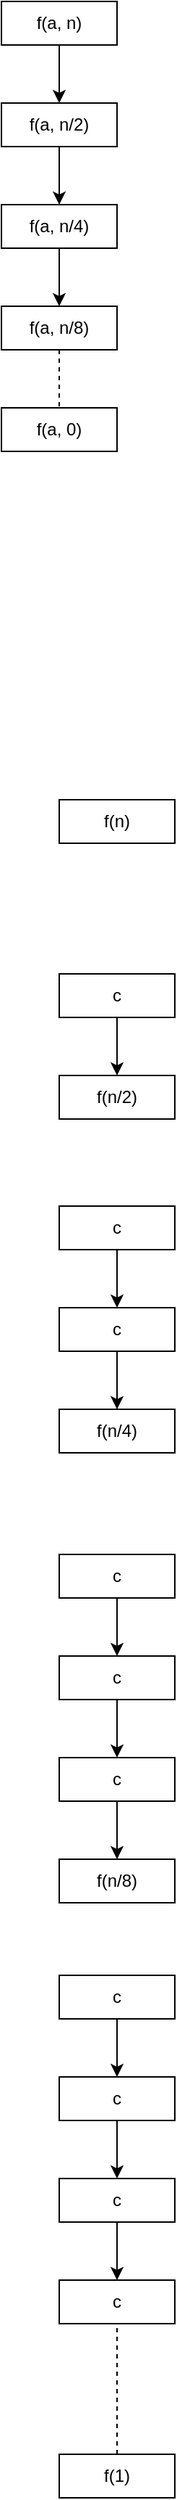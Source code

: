 <mxfile version="26.0.15">
  <diagram name="Page-1" id="UuCJ6fsK7zV0zCTbm2EQ">
    <mxGraphModel dx="786" dy="455" grid="1" gridSize="10" guides="1" tooltips="1" connect="1" arrows="1" fold="1" page="1" pageScale="1" pageWidth="850" pageHeight="1100" math="0" shadow="0">
      <root>
        <mxCell id="0" />
        <mxCell id="1" parent="0" />
        <mxCell id="BYHH9eYI5WnV_k_x5oV5-1" value="f(a, n)" style="rounded=0;whiteSpace=wrap;html=1;" vertex="1" parent="1">
          <mxGeometry x="280" y="90" width="80" height="30" as="geometry" />
        </mxCell>
        <mxCell id="BYHH9eYI5WnV_k_x5oV5-5" value="" style="edgeStyle=orthogonalEdgeStyle;rounded=0;orthogonalLoop=1;jettySize=auto;html=1;exitX=0.5;exitY=1;exitDx=0;exitDy=0;" edge="1" parent="1" source="BYHH9eYI5WnV_k_x5oV5-2" target="BYHH9eYI5WnV_k_x5oV5-4">
          <mxGeometry relative="1" as="geometry" />
        </mxCell>
        <mxCell id="BYHH9eYI5WnV_k_x5oV5-2" value="f(a, n/2)" style="rounded=0;whiteSpace=wrap;html=1;" vertex="1" parent="1">
          <mxGeometry x="280" y="160" width="80" height="30" as="geometry" />
        </mxCell>
        <mxCell id="BYHH9eYI5WnV_k_x5oV5-3" value="" style="endArrow=classic;html=1;rounded=0;exitX=0.5;exitY=1;exitDx=0;exitDy=0;" edge="1" parent="1" source="BYHH9eYI5WnV_k_x5oV5-1" target="BYHH9eYI5WnV_k_x5oV5-2">
          <mxGeometry width="50" height="50" relative="1" as="geometry">
            <mxPoint x="380" y="260" as="sourcePoint" />
            <mxPoint x="430" y="210" as="targetPoint" />
          </mxGeometry>
        </mxCell>
        <mxCell id="BYHH9eYI5WnV_k_x5oV5-4" value="f(a, n/4)" style="rounded=0;whiteSpace=wrap;html=1;" vertex="1" parent="1">
          <mxGeometry x="280" y="230" width="80" height="30" as="geometry" />
        </mxCell>
        <mxCell id="BYHH9eYI5WnV_k_x5oV5-7" value="" style="edgeStyle=orthogonalEdgeStyle;rounded=0;orthogonalLoop=1;jettySize=auto;html=1;exitX=0.5;exitY=1;exitDx=0;exitDy=0;" edge="1" parent="1" target="BYHH9eYI5WnV_k_x5oV5-8" source="BYHH9eYI5WnV_k_x5oV5-4">
          <mxGeometry relative="1" as="geometry">
            <mxPoint x="320" y="280" as="sourcePoint" />
            <Array as="points">
              <mxPoint x="320" y="290" />
              <mxPoint x="320" y="290" />
            </Array>
          </mxGeometry>
        </mxCell>
        <mxCell id="BYHH9eYI5WnV_k_x5oV5-8" value="f(a, n/8)" style="rounded=0;whiteSpace=wrap;html=1;" vertex="1" parent="1">
          <mxGeometry x="280" y="300" width="80" height="30" as="geometry" />
        </mxCell>
        <mxCell id="BYHH9eYI5WnV_k_x5oV5-9" value="f(a, 0)" style="rounded=0;whiteSpace=wrap;html=1;" vertex="1" parent="1">
          <mxGeometry x="280" y="370" width="80" height="30" as="geometry" />
        </mxCell>
        <mxCell id="BYHH9eYI5WnV_k_x5oV5-11" value="" style="endArrow=none;dashed=1;html=1;rounded=0;entryX=0.5;entryY=0;entryDx=0;entryDy=0;exitX=0.5;exitY=1;exitDx=0;exitDy=0;" edge="1" parent="1" source="BYHH9eYI5WnV_k_x5oV5-8" target="BYHH9eYI5WnV_k_x5oV5-9">
          <mxGeometry width="50" height="50" relative="1" as="geometry">
            <mxPoint x="380" y="260" as="sourcePoint" />
            <mxPoint x="430" y="210" as="targetPoint" />
          </mxGeometry>
        </mxCell>
        <mxCell id="BYHH9eYI5WnV_k_x5oV5-16" value="c" style="rounded=0;whiteSpace=wrap;html=1;" vertex="1" parent="1">
          <mxGeometry x="320" y="760" width="80" height="30" as="geometry" />
        </mxCell>
        <mxCell id="BYHH9eYI5WnV_k_x5oV5-17" value="f(n/2)" style="rounded=0;whiteSpace=wrap;html=1;" vertex="1" parent="1">
          <mxGeometry x="320" y="830" width="80" height="30" as="geometry" />
        </mxCell>
        <mxCell id="BYHH9eYI5WnV_k_x5oV5-18" value="" style="endArrow=classic;html=1;rounded=0;entryX=0.5;entryY=0;entryDx=0;entryDy=0;exitX=0.5;exitY=1;exitDx=0;exitDy=0;" edge="1" parent="1" source="BYHH9eYI5WnV_k_x5oV5-16" target="BYHH9eYI5WnV_k_x5oV5-17">
          <mxGeometry width="50" height="50" relative="1" as="geometry">
            <mxPoint x="390" y="800" as="sourcePoint" />
            <mxPoint x="340" y="850" as="targetPoint" />
          </mxGeometry>
        </mxCell>
        <mxCell id="BYHH9eYI5WnV_k_x5oV5-19" value="f(n)" style="rounded=0;whiteSpace=wrap;html=1;" vertex="1" parent="1">
          <mxGeometry x="320" y="640" width="80" height="30" as="geometry" />
        </mxCell>
        <mxCell id="BYHH9eYI5WnV_k_x5oV5-33" style="edgeStyle=orthogonalEdgeStyle;rounded=0;orthogonalLoop=1;jettySize=auto;html=1;exitX=0.5;exitY=1;exitDx=0;exitDy=0;entryX=0.5;entryY=0;entryDx=0;entryDy=0;" edge="1" parent="1" source="BYHH9eYI5WnV_k_x5oV5-21" target="BYHH9eYI5WnV_k_x5oV5-22">
          <mxGeometry relative="1" as="geometry" />
        </mxCell>
        <mxCell id="BYHH9eYI5WnV_k_x5oV5-21" value="c" style="rounded=0;whiteSpace=wrap;html=1;" vertex="1" parent="1">
          <mxGeometry x="320" y="990" width="80" height="30" as="geometry" />
        </mxCell>
        <mxCell id="BYHH9eYI5WnV_k_x5oV5-22" value="f(n/4)" style="rounded=0;whiteSpace=wrap;html=1;" vertex="1" parent="1">
          <mxGeometry x="320" y="1060" width="80" height="30" as="geometry" />
        </mxCell>
        <mxCell id="BYHH9eYI5WnV_k_x5oV5-24" value="c" style="rounded=0;whiteSpace=wrap;html=1;" vertex="1" parent="1">
          <mxGeometry x="320" y="920" width="80" height="30" as="geometry" />
        </mxCell>
        <mxCell id="BYHH9eYI5WnV_k_x5oV5-25" value="" style="endArrow=classic;html=1;rounded=0;exitX=0.5;exitY=1;exitDx=0;exitDy=0;entryX=0.5;entryY=0;entryDx=0;entryDy=0;" edge="1" parent="1" source="BYHH9eYI5WnV_k_x5oV5-24" target="BYHH9eYI5WnV_k_x5oV5-21">
          <mxGeometry width="50" height="50" relative="1" as="geometry">
            <mxPoint x="190" y="1030" as="sourcePoint" />
            <mxPoint x="190" y="1070" as="targetPoint" />
          </mxGeometry>
        </mxCell>
        <mxCell id="BYHH9eYI5WnV_k_x5oV5-26" value="c" style="rounded=0;whiteSpace=wrap;html=1;" vertex="1" parent="1">
          <mxGeometry x="320" y="1300" width="80" height="30" as="geometry" />
        </mxCell>
        <mxCell id="BYHH9eYI5WnV_k_x5oV5-27" value="f(n/8)" style="rounded=0;whiteSpace=wrap;html=1;" vertex="1" parent="1">
          <mxGeometry x="320" y="1370" width="80" height="30" as="geometry" />
        </mxCell>
        <mxCell id="BYHH9eYI5WnV_k_x5oV5-28" value="" style="endArrow=classic;html=1;rounded=0;entryX=0.5;entryY=0;entryDx=0;entryDy=0;exitX=0.5;exitY=1;exitDx=0;exitDy=0;" edge="1" parent="1" source="BYHH9eYI5WnV_k_x5oV5-26" target="BYHH9eYI5WnV_k_x5oV5-27">
          <mxGeometry width="50" height="50" relative="1" as="geometry">
            <mxPoint x="390" y="1340" as="sourcePoint" />
            <mxPoint x="340" y="1390" as="targetPoint" />
          </mxGeometry>
        </mxCell>
        <mxCell id="BYHH9eYI5WnV_k_x5oV5-29" value="c" style="rounded=0;whiteSpace=wrap;html=1;" vertex="1" parent="1">
          <mxGeometry x="320" y="1230" width="80" height="30" as="geometry" />
        </mxCell>
        <mxCell id="BYHH9eYI5WnV_k_x5oV5-30" value="" style="endArrow=classic;html=1;rounded=0;exitX=0.5;exitY=1;exitDx=0;exitDy=0;entryX=0.5;entryY=0;entryDx=0;entryDy=0;" edge="1" parent="1" source="BYHH9eYI5WnV_k_x5oV5-29" target="BYHH9eYI5WnV_k_x5oV5-26">
          <mxGeometry width="50" height="50" relative="1" as="geometry">
            <mxPoint x="190" y="1340" as="sourcePoint" />
            <mxPoint x="190" y="1380" as="targetPoint" />
          </mxGeometry>
        </mxCell>
        <mxCell id="BYHH9eYI5WnV_k_x5oV5-35" style="edgeStyle=orthogonalEdgeStyle;rounded=0;orthogonalLoop=1;jettySize=auto;html=1;exitX=0.5;exitY=1;exitDx=0;exitDy=0;" edge="1" parent="1" source="BYHH9eYI5WnV_k_x5oV5-34" target="BYHH9eYI5WnV_k_x5oV5-29">
          <mxGeometry relative="1" as="geometry" />
        </mxCell>
        <mxCell id="BYHH9eYI5WnV_k_x5oV5-34" value="c" style="rounded=0;whiteSpace=wrap;html=1;" vertex="1" parent="1">
          <mxGeometry x="320" y="1160" width="80" height="30" as="geometry" />
        </mxCell>
        <mxCell id="BYHH9eYI5WnV_k_x5oV5-36" value="c" style="rounded=0;whiteSpace=wrap;html=1;" vertex="1" parent="1">
          <mxGeometry x="320" y="1590" width="80" height="30" as="geometry" />
        </mxCell>
        <mxCell id="BYHH9eYI5WnV_k_x5oV5-37" value="c" style="rounded=0;whiteSpace=wrap;html=1;" vertex="1" parent="1">
          <mxGeometry x="320" y="1660" width="80" height="30" as="geometry" />
        </mxCell>
        <mxCell id="BYHH9eYI5WnV_k_x5oV5-38" value="" style="endArrow=classic;html=1;rounded=0;entryX=0.5;entryY=0;entryDx=0;entryDy=0;exitX=0.5;exitY=1;exitDx=0;exitDy=0;" edge="1" parent="1" source="BYHH9eYI5WnV_k_x5oV5-36" target="BYHH9eYI5WnV_k_x5oV5-37">
          <mxGeometry width="50" height="50" relative="1" as="geometry">
            <mxPoint x="390" y="1630" as="sourcePoint" />
            <mxPoint x="340" y="1680" as="targetPoint" />
          </mxGeometry>
        </mxCell>
        <mxCell id="BYHH9eYI5WnV_k_x5oV5-39" value="c" style="rounded=0;whiteSpace=wrap;html=1;" vertex="1" parent="1">
          <mxGeometry x="320" y="1520" width="80" height="30" as="geometry" />
        </mxCell>
        <mxCell id="BYHH9eYI5WnV_k_x5oV5-40" value="" style="endArrow=classic;html=1;rounded=0;exitX=0.5;exitY=1;exitDx=0;exitDy=0;entryX=0.5;entryY=0;entryDx=0;entryDy=0;" edge="1" parent="1" source="BYHH9eYI5WnV_k_x5oV5-39" target="BYHH9eYI5WnV_k_x5oV5-36">
          <mxGeometry width="50" height="50" relative="1" as="geometry">
            <mxPoint x="190" y="1630" as="sourcePoint" />
            <mxPoint x="190" y="1670" as="targetPoint" />
          </mxGeometry>
        </mxCell>
        <mxCell id="BYHH9eYI5WnV_k_x5oV5-41" style="edgeStyle=orthogonalEdgeStyle;rounded=0;orthogonalLoop=1;jettySize=auto;html=1;exitX=0.5;exitY=1;exitDx=0;exitDy=0;" edge="1" parent="1" source="BYHH9eYI5WnV_k_x5oV5-42" target="BYHH9eYI5WnV_k_x5oV5-39">
          <mxGeometry relative="1" as="geometry" />
        </mxCell>
        <mxCell id="BYHH9eYI5WnV_k_x5oV5-42" value="c" style="rounded=0;whiteSpace=wrap;html=1;" vertex="1" parent="1">
          <mxGeometry x="320" y="1450" width="80" height="30" as="geometry" />
        </mxCell>
        <mxCell id="BYHH9eYI5WnV_k_x5oV5-43" value="f(1)" style="rounded=0;whiteSpace=wrap;html=1;" vertex="1" parent="1">
          <mxGeometry x="320" y="1780" width="80" height="30" as="geometry" />
        </mxCell>
        <mxCell id="BYHH9eYI5WnV_k_x5oV5-44" value="" style="endArrow=none;dashed=1;html=1;rounded=0;entryX=0.5;entryY=1;entryDx=0;entryDy=0;exitX=0.5;exitY=0;exitDx=0;exitDy=0;" edge="1" parent="1" source="BYHH9eYI5WnV_k_x5oV5-43" target="BYHH9eYI5WnV_k_x5oV5-37">
          <mxGeometry width="50" height="50" relative="1" as="geometry">
            <mxPoint x="380" y="1730" as="sourcePoint" />
            <mxPoint x="430" y="1680" as="targetPoint" />
          </mxGeometry>
        </mxCell>
      </root>
    </mxGraphModel>
  </diagram>
</mxfile>
